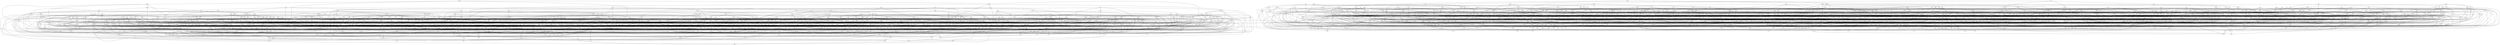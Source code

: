 graph "AoC 25" {
	klk
	cjh
	hqm
	mhr
	bzb
	llp
	qqg
	fsg
	czm
	xqb
	vdh
	ntc
	xzb
	lcf
	gkf
	tlr
	fsq
	bzt
	xfm
	jbf
	hnq
	bmc
	kkt
	cxs
	grn
	rqx
	ncn
	bcp
	zrg
	cqv
	vrv
	bbt
	xxb
	hgd
	rmc
	hxv
	psc
	krv
	kfr
	nnt
	sjx
	nkx
	nqb
	qtv
	hqc
	mpr
	stj
	tmr
	djx
	lnp
	vrt
	zph
	nhc
	ncc
	nfg
	gfz
	pqm
	nrf
	szq
	crq
	sff
	qnj
	qgz
	xhr
	rpp
	zzh
	gqs
	hff
	kcz
	mgs
	qdk
	vpk
	fmz
	tkn
	kmx
	srz
	mph
	kcx
	qmz
	srp
	dqk
	qsz
	clf
	cdc
	vlf
	fnh
	qdg
	zmt
	zlt
	dsn
	ktd
	htj
	nxh
	gbb
	ccq
	lcz
	xbf
	nmq
	ssc
	jtc
	rgg
	kdb
	qhl
	gcp
	jxt
	vct
	mnl
	kkb
	mcl
	nlp
	crf
	jjh
	nxv
	ncx
	ddx
	tmv
	nfx
	gnj
	chk
	gmv
	cjj
	tjr
	npb
	bhh
	dnx
	nxd
	clr
	fpt
	snl
	fsn
	gjb
	nxg
	dxh
	prg
	tnl
	nxz
	vjp
	fxf
	gms
	fts
	gqn
	hss
	qxh
	jzz
	xqn
	jrx
	pmv
	crk
	fcf
	gss
	djm
	vdr
	qmk
	jxn
	kbn
	cxd
	rjj
	jzx
	sjf
	bqt
	glz
	gfs
	xhl
	rhc
	kgm
	xmc
	brx
	xkb
	nqh
	mzj
	vgd
	mdq
	glg
	jgq
	flq
	lcj
	hmh
	pxb
	bmz
	hmp
	qgp
	tpj
	bfl
	lmq
	lcv
	rms
	vlh
	txn
	nnp
	cgx
	xpz
	vrl
	gbj
	dmm
	rhm
	gbv
	vbj
	dnc
	kzg
	vpf
	qqs
	nvd
	nrn
	lvd
	sbb
	cbr
	vgt
	cbv
	vjh
	nzb
	vbt
	cvp
	cqn
	fqh
	kmc
	zpg
	gff
	bnz
	pdx
	jrb
	xdl
	gvs
	vbk
	rxn
	jcs
	rxz
	xkz
	pbj
	khs
	tvq
	hpq
	zxq
	fgz
	hcj
	dzh
	mdz
	mtr
	zzx
	skv
	bps
	hvr
	nng
	jdr
	jmc
	ppz
	mgr
	dck
	klc
	kch
	tzq
	mgb
	xjb
	lxl
	gbf
	sml
	zzg
	xzv
	tjg
	zpv
	bpk
	kkj
	crb
	clj
	dzc
	lhc
	kqv
	lns
	pzf
	scc
	npn
	bxl
	kzr
	szt
	gxv
	lsp
	jck
	kfk
	xjv
	lrx
	fxm
	dxk
	gjv
	jtb
	tkh
	crr
	ctz
	lrs
	gzg
	njz
	rzc
	scv
	mmg
	chb
	mrq
	mfl
	gdq
	dmj
	mtl
	hjz
	vvq
	kvs
	jdz
	lmc
	stk
	gks
	mqp
	scp
	lrh
	shj
	bjq
	sjj
	fct
	jmj
	lhg
	bkx
	tzt
	vqj
	xgs
	slj
	spc
	dtf
	vth
	ldn
	dls
	vfs
	ltl
	plv
	bkc
	krb
	vqr
	kzx
	gdl
	xlz
	tzr
	dgr
	gvd
	qth
	tts
	nsr
	bsd
	nmr
	kdq
	hnk
	tzb
	zrk
	szp
	fcr
	lgp
	lnc
	jdl
	rpd
	shp
	sfd
	zlb
	gsg
	xmx
	rrt
	hjc
	sqb
	xsn
	jvj
	jvr
	lds
	tqf
	nnz
	gzr
	hkp
	zmh
	lcx
	bhx
	jlz
	cmr
	hdj
	vkn
	xjh
	zcn
	vsk
	dpd
	gtf
	ptm
	thg
	jmk
	qhb
	xxc
	vjm
	vcg
	qkg
	jrz
	hvh
	kzj
	tlk
	vgz
	hbp
	lpp
	qpz
	llq
	kkk
	mkq
	czs
	tlh
	bln
	jtk
	zbz
	qpk
	gfx
	xbt
	tvf
	knz
	rgf
	rjv
	kgt
	klt
	pxg
	hnt
	zdl
	bds
	gvt
	qbh
	cxk
	cpl
	tvk
	xrz
	sfz
	qfq
	pjs
	xph
	lgl
	zsf
	ddf
	ngx
	tdv
	rtg
	xfz
	xsp
	hlp
	dng
	tbr
	zhc
	hgk
	fbp
	hdz
	fbd
	lmj
	qsl
	pbg
	smz
	ksv
	qcf
	spm
	jkb
	szh
	qcm
	clt
	sfm
	thp
	xfv
	vfh
	bfm
	bpt
	nkk
	vgh
	lpg
	mjc
	qcx
	gxb
	ksx
	ckf
	zss
	grx
	qkz
	vxb
	pkd
	xtc
	rgz
	bqk
	lgv
	zmg
	brg
	mgx
	thc
	vcc
	mfh
	qnx
	rhj
	gdv
	rrl
	bxt
	bsj
	mft
	hxd
	pst
	nvv
	src
	sfq
	fbc
	jtn
	qgh
	hdp
	jsl
	smc
	gmq
	sjv
	rlc
	crs
	nzz
	zfn
	ljf
	ddp
	ndq
	vhd
	vfv
	qxz
	jzj
	rvj
	hdl
	xml
	tct
	xvj
	mxd
	hgf
	jhj
	trj
	xsf
	vfg
	fss
	btk
	jch
	zcx
	qhs
	zzr
	mbj
	fsm
	xgk
	tvr
	hsb
	hzn
	nfj
	tkr
	gts
	pfx
	qzr
	pvd
	sgn
	mbm
	ggd
	kqx
	vlq
	jpm
	fgj
	rpj
	jzn
	nbl
	kvf
	tls
	zsh
	flv
	lgq
	lcb
	rjf
	sbd
	gvz
	kfc
	qtk
	hbm
	scq
	cgn
	pdz
	vhr
	vjr
	tlv
	bmq
	brp
	ptl
	mqj
	fsr
	rrq
	dcf
	tgh
	szc
	bnv
	mgj
	fgd
	qqc
	jzh
	kqt
	lct
	mkk
	gkh
	dbt
	ggq
	ggs
	ftg
	fhj
	sfn
	xhb
	krg
	rnt
	pxq
	vhn
	mxn
	gmc
	cqf
	fnv
	ggr
	csj
	jxp
	mpf
	nfd
	xxd
	zds
	ngg
	ldq
	csx
	nnq
	srv
	tfg
	pqz
	xhk
	gbd
	blk
	ntp
	sxd
	tmp
	kfl
	pnh
	nfn
	rch
	pts
	qml
	zqn
	mhx
	rmx
	jkh
	fhr
	hkn
	txt
	zxc
	jxm
	ffl
	zjm
	gmt
	hsj
	pcz
	dxd
	xjq
	tmk
	ljs
	jqh
	pzm
	qcc
	ztj
	tpv
	zgs
	slx
	bbf
	phv
	lbk
	ftq
	flx
	htp
	dpt
	flr
	srx
	hcl
	xzg
	mnr
	qnd
	zdg
	pgz
	lpc
	ncg
	kjb
	mrh
	plr
	rcb
	nkr
	rhr
	tdk
	bbm
	qnq
	cmv
	fjh
	mtc
	njn
	bng
	tzl
	lxr
	dnf
	plb
	lbh
	pvz
	xfd
	vrs
	kzv
	zvs
	qvz
	cmn
	zvg
	vpq
	jcq
	hbk
	frx
	hpx
	lhd
	qsj
	qjn
	brm
	jqt
	vdl
	xhm
	bsl
	nhm
	ctx
	xjc
	rcn
	xfj
	ndz
	pkx
	djh
	ztp
	qvb
	xzr
	jqm
	pfb
	rjb
	zhs
	xnv
	pvl
	rft
	nbf
	hpm
	qnz
	tmf
	nls
	xxp
	mzg
	rtv
	mxb
	xrq
	lbb
	bqr
	jln
	qtg
	bdd
	jls
	zps
	ftr
	drv
	lhv
	pds
	cmg
	zrx
	cfx
	xjs
	drf
	css
	lrj
	sfr
	xtm
	gdm
	thh
	mtg
	tlq
	vdj
	pdg
	vtc
	rbs
	qqt
	mlr
	qqj
	ssz
	jpn
	tck
	pdt
	trf
	hzm
	cfl
	cln
	vbc
	qbs
	spt
	hmm
	nrb
	ssx
	ztk
	kcb
	plx
	rlm
	nfb
	lbf
	dpb
	ckb
	qvn
	rsk
	ldr
	cjv
	mtk
	kml
	xkl
	tkm
	kkz
	hzb
	bjt
	jnj
	bpj
	dfb
	gbn
	czp
	rnp
	dtx
	clc
	dtm
	zgq
	vxp
	gxm
	fmn
	vjf
	bjh
	ptt
	hbd
	zfz
	pnd
	thn
	dcq
	bzh
	sbh
	nqj
	bzl
	tqj
	fhd
	fnr
	znx
	mjh
	ttk
	tsf
	jcv
	csv
	grp
	kng
	chp
	ttj
	tnn
	dlv
	lzr
	lmk
	hmq
	ndp
	cfh
	qcs
	xgr
	xnz
	jfc
	qdc
	xvl
	dlz
	ktj
	hxc
	zcl
	mpx
	hks
	dml
	lsx
	ncz
	qds
	vjn
	mnz
	xbx
	lkz
	sxv
	bcb
	czl
	vfl
	rkh
	kst
	qpv
	dft
	kdk
	kzp
	bdk
	kss
	vmb
	ccs
	jqk
	xtg
	znk
	lqp
	kdf
	tvt
	mzs
	pnq
	jmz
	hsr
	snq
	jnx
	dmv
	bnd
	qrq
	npg
	lfq
	xxs
	dzr
	dht
	cml
	lmr
	cfq
	hjx
	mvd
	pgc
	qtm
	gfh
	mpn
	gnf
	lxq
	jhz
	bzc
	lxc
	mmm
	xvz
	qjk
	kjf
	rkd
	rtt
	zfg
	blp
	fgl
	nzv
	lmg
	mnd
	mxl
	zgj
	kfs
	vnq
	hnp
	gdb
	pdc
	kjm
	jbd
	ntv
	vfp
	lgr
	ndj
	mrl
	drb
	nkz
	bjk
	tnr
	rbv
	mlj
	hns
	vfz
	kbc
	xkp
	dtq
	gsj
	gtl
	tbl
	vfm
	thr
	kqs
	jsv
	xfk
	prn
	djz
	jvg
	rkr
	slq
	xql
	nxt
	vrx
	smf
	tcg
	hrx
	mlk
	cnd
	dds
	trc
	sqc
	cfn
	ghm
	bsr
	sln
	lcn
	qtc
	mlz
	bml
	ljp
	txs
	dgn
	ctp
	dkv
	gxc
	kxv
	zfp
	jxv
	ppv
	tzz
	jvz
	mbq
	llt
	zzz
	xzz
	qlp
	psv
	pfg
	srr
	jrf
	qkh
	txg
	hft
	lgd
	prf
	fqn
	djt
	vdc
	hgr
	chm
	hbl
	znm
	zmx
	jmd
	ncr
	chq
	mzv
	dpk
	xgj
	tqk
	dxv
	ldv
	jsg
	hfc
	bqc
	fvs
	bnh
	jnm
	dvr
	mvj
	pxc
	zff
	kgr
	jfm
	fng
	jtr
	sfb
	nxr
	svt
	jtq
	qkc
	ltb
	shz
	zgg
	ghv
	xpc
	qcr
	mbl
	gsh
	xrs
	nxf
	jgp
	szz
	lzg
	lmx
	tcb
	dpz
	zpf
	ckt
	rxq
	jqg
	pxn
	bzj
	lrr
	mcv
	gnz
	rdd
	tgt
	bvs
	fkb
	qjt
	tnz
	cvs
	zsz
	krp
	kth
	cxp
	vrj
	qfj
	gnm
	hnh
	hjl
	rkv
	vqp
	tbt
	zcs
	knx
	jrd
	hpz
	tpq
	prs
	bsn
	pkb
	nkg
	znt
	msf
	qpj
	fhs
	zhf
	jrt
	fhv
	tch
	hpt
	cdl
	dbk
	gnl
	lkr
	mdx
	hnz
	lfv
	gfk
	ktz
	ztf
	smn
	kmq
	mrj
	gzv
	qzn
	gfd
	vvc
	jph
	dpg
	bjb
	xtn
	bnt
	tfs
	sst
	fxt
	gjz
	kcd
	szv
	fkv
	bhn
	nms
	qlc
	zcp
	smd
	lph
	htz
	tjz
	ztx
	plf
	hqk
	dvq
	brd
	mtf
	pqr
	ggg
	sbg
	svz
	bqv
	rkf
	zml
	qcq
	vkf
	bcr
	xpk
	jmm
	ckm
	ttq
	gxj
	nvk
	ftl
	kmh
	gtp
	vdm
	dtv
	krz
	jzk
	jkl
	jms
	ddg
	cjd
	xrm
	skn
	tvz
	cdm
	shc
	vjt
	qtz
	htx
	mrp
	jbh
	dns
	czk
	tdh
	mvx
	zqd
	nhs
	qxp
	vqc
	dpc
	pdq
	nxs
	tpk
	czb
	lhx
	bkt
	qzf
	zrh
	tng
	dlc
	vxl
	cgl
	hgq
	knd
	zcb
	rdj
	gpl
	lsf
	jrg
	zth
	nth
	hvj
	rqn
	jgd
	bgr
	cbb
	sqt
	kxg
	mvs
	ftp
	gpd
	qbn
	pzz
	sjn
	rvb
	dvz
	dvv
	zlx
	dsz
	gjq
	xsj
	jvh
	fpm
	zlv
	qkn
	xnx
	rgx
	kxb
	ftf
	nrk
	pxd
	xvp
	pdv
	kzt
	kjl
	lfb
	stt
	hsf
	mxt
	nhh
	ksg
	trk
	snr
	gcz
	mvt
	dvx
	svd
	mrb
	lfg
	zkn
	rmv
	hcc
	jsc
	xdb
	vjs
	rtp
	zvj
	vht
	vkg
	pjq
	kpn
	scr
	gtt
	nhg
	lzp
	pzn
	rvg
	qfb
	zln
	kgn
	pgb
	hts
	lgt
	rlp
	mln
	prm
	dhx
	mfs
	kbs
	xrc
	cqh
	mth
	ssb
	xvr
	jdp
	vtf
	nqv
	jnq
	vns
	pvp
	tvd
	rld
	ggv
	flz
	xjj
	hzl
	fhm
	qxf
	mfg
	gxf
	dmh
	glq
	pzg
	fql
	vgf
	drz
	bdh
	kmg
	ltf
	ttl
	lhq
	zxs
	grc
	xxz
	gct
	kfd
	shf
	pnj
	jgr
	kfg
	mvf
	mlf
	hvd
	ktl
	psk
	kvv
	khc
	nlc
	vkk
	qsx
	fqk
	cmb
	vbg
	fkr
	gbl
	bkb
	ltk
	fbf
	gkz
	jmr
	vnh
	spn
	shv
	xgm
	bgf
	plj
	vfr
	ktb
	vxx
	njc
	lfj
	bch
	lzm
	dsm
	mmh
	txl
	bxf
	ssm
	srn
	dgk
	drd
	zhj
	ltr
	rkk
	phm
	hzd
	xxf
	qhx
	ntl
	bff
	mnt
	ppd
	pbr
	dgf
	psr
	hhd
	zpj
	kht
	nlq
	mrx
	fmd
	rbp
	sct
	pxl
	glh
	jlf
	zsg
	vzf
	rng
	vpv
	bfk
	ghg
	sll
	lqz
	dbl
	zpl
	rgl
	zgv
	rsp
	dbf
	zns
	rmh
	thj
	phl
	kcc
	tjp
	qgk
	gmb
	smv
	rqh
	lnr
	pcp
	vvp
	fgk
	tjx
	csk
	vtj
	ftj
	ddk
	tgz
	tjk
	rts
	dcc
	sgp
	cph
	bll
	nqk
	dzg
	psh
	qcj
	xcx
	xck
	lts
	csf
	hqt
	gph
	mzz
	vcb
	xjm
	mrm
	ptf
	vxr
	zrq
	jdl -- rsp
	cbb -- rpj
	tdv -- tkh
	nxh -- txg
	css -- kht
	crf -- stk
	drf -- mvj
	plr -- szt
	ghv -- gzv
	gkz -- nfx
	bcp -- fsm
	qvz -- xtg
	ggv -- ltk
	vkg -- vnq
	lcn -- lxc
	rng -- tvt
	smz -- txs
	hnt -- jls
	hgd -- kkz
	lsx -- vfl
	jgp -- xzg
	css -- ctp
	brg -- pjq
	mfl -- zrq
	ppd -- qpv
	ksv -- lgr
	mtr -- rnp
	gzv -- hvh
	cqf -- ssz
	hbp -- hrx
	lcb -- vdh
	jrx -- pxc
	fnv -- kkz
	sjv -- tjz
	dpt -- jvj
	drd -- thn
	bhn -- smc
	qpz -- zgq
	dxd -- kfd
	gdv -- sfz
	pmv -- qxp
	brd -- zgg
	cjd -- fqh
	gmb -- xgr
	hns -- tfg
	nhh -- qkz
	jgd -- qml
	bzt -- ldv
	hqm -- jxp
	gvd -- rsk
	ddx -- gdq
	hdl -- vfm
	gms -- nxd
	clt -- nnp
	gcz -- mpr
	ncx -- rqn
	kss -- kzt
	mgj -- qvz
	gxv -- tvf
	nbf -- zcs
	clc -- jsg
	bmc -- hmp
	mbj -- tvf
	qqj -- vrx
	hsb -- lts
	vxx -- ztj
	bgr -- ftp
	fql -- pqz
	jjh -- xjv
	bxt -- fsq
	djt -- krv
	nzv -- xgm
	fmd -- vlh
	lmg -- ltk
	nxv -- zqn
	bln -- kdk
	hjz -- nmq
	mkq -- qbs
	hrx -- snr
	jxv -- qfb
	czb -- vjs
	qgz -- xhk
	gnj -- pdz
	ntl -- sbg
	drz -- nxt
	jbh -- ncc
	lmc -- qpv
	jrz -- qkh
	drd -- rgf
	jqg -- ttk
	gjq -- jrb
	kzr -- xkl
	hvd -- qgp
	jlf -- tjg
	crr -- vxx
	fgk -- vpf
	flx -- hxd
	bkt -- ptl
	klt -- xzr
	sqc -- vdm
	hnz -- mlk
	rqn -- vxl
	kjm -- vcb
	bbf -- vsk
	mfg -- szv
	lbf -- vfm
	ntv -- qkh
	mzz -- pxb
	gks -- tnl
	jdr -- vbc
	gsj -- hnp
	gff -- zsz
	cjd -- vrt
	jcq -- jpn
	dvz -- jrg
	smn -- tpv
	lzm -- sgp
	plx -- rjj
	pfb -- zln
	rkd -- srx
	rbv -- rkv
	bsn -- zgv
	snl -- xfm
	ndp -- xrs
	gts -- jzz
	dvq -- jph
	snr -- tng
	flz -- lmc
	jcs -- tjp
	vqj -- xfj
	pkb -- rmc
	nxf -- prm
	bfl -- npg
	dpb -- flq
	djz -- ntc
	fpt -- gsj
	hff -- pzn
	pbr -- qgp
	hgq -- ppv
	gms -- trf
	kth -- tqf
	fjh -- tvd
	djm -- trj
	jqm -- nfn
	slj -- trf
	qth -- tnl
	dcq -- gvz
	dgn -- zhf
	qcr -- src
	kbs -- tdh
	lkz -- lnr
	hvj -- zcx
	gss -- rlm
	hmq -- vjt
	qxz -- spt
	lnc -- xrq
	gtf -- mhx
	jtr -- tvk
	dtv -- pdz
	tkr -- zcb
	clt -- kkk
	nhg -- tcb
	ntv -- phm
	ggq -- klk
	dns -- srv
	sfm -- zcx
	kcc -- rkf
	bsd -- tdk
	hnk -- rxq
	jxp -- rkh
	nmr -- nrf
	nxg -- tkh
	jgd -- kvv
	hxv -- rqh
	ftj -- zjm
	kxg -- qpk
	rtg -- sfz
	tgt -- vhd
	sll -- tlk
	fbd -- qvn
	lrs -- smv
	ftl -- pjq
	lfg -- tpj
	qml -- vhn
	bnd -- mfl
	dng -- nhc
	chp -- fnh
	hhd -- ztp
	dmh -- nrk
	bxt -- xxs
	bvs -- sxd
	csj -- sgn
	bng -- lxl
	srx -- xmc
	nnz -- vsk
	cgl -- tzr
	kzg -- lxl
	hxc -- vzf
	jtr -- qhx
	nxt -- tmr
	jqh -- qnx
	jxn -- xhl
	jnq -- zzx
	rld -- zrh
	bch -- vqc
	dht -- tdv
	jln -- klc
	qvn -- skv
	gsg -- vsk
	brx -- mpx
	nnp -- rdj
	chq -- lmc
	dzr -- nsr
	bzh -- ttj
	ckb -- fmz
	dgr -- qcf
	qcc -- tzl
	gdm -- vlf
	ghg -- zps
	xpc -- zxs
	drd -- fhj
	hzl -- ltf
	fhd -- vjm
	lmc -- zjm
	psc -- rrq
	shc -- xqb
	mxd -- vjh
	nkx -- qsl
	xhm -- xrs
	gkh -- tfs
	gsg -- srr
	ddp -- tdk
	bnv -- lzr
	lfv -- vxx
	nqb -- xkz
	nxg -- tjx
	kgn -- thg
	czm -- mzz
	hmp -- mzv
	bzc -- jrz
	hft -- rnp
	smf -- vxx
	gmb -- vfm
	hvd -- kqx
	bpj -- cvp
	sml -- vvc
	dds -- pdx
	pbj -- qbn
	bxl -- gxb
	drd -- rkr
	nfb -- vlf
	dzc -- fgl
	jxm -- mmg
	ccs -- hzm
	fbp -- gxv
	gmv -- qml
	bgf -- qnq
	gnm -- zsf
	jkl -- znk
	ddf -- fsq
	gts -- jqt
	kgr -- rrl
	bqk -- vjs
	fsm -- zxc
	chb -- zvj
	gbl -- nlp
	jbd -- jzh
	lhg -- pvd
	dzc -- tch
	kzv -- mrl
	xjj -- xqn
	vjr -- znk
	lkr -- sln
	cfx -- trc
	gnm -- jbh
	gjb -- zgq
	cbb -- qnj
	vns -- zrk
	szv -- vpk
	mdx -- nxh
	dng -- zfn
	jrx -- jzk
	ggs -- rlc
	qlp -- vfp
	dxh -- lcn
	dbt -- nfx
	qqc -- zrh
	lzm -- scr
	kkz -- llp
	scp -- tvr
	gjz -- nkg
	hbp -- pcp
	dpd -- gjv
	fhv -- xsf
	kch -- vrx
	rcb -- szv
	mlj -- rhm
	fmz -- mxn
	szq -- xgs
	clf -- gmq
	fxm -- qlp
	zcx -- ztj
	gpd -- nnq
	qpk -- rbs
	lgv -- rlc
	smc -- tvk
	bpj -- jtq
	kqs -- nxf
	kth -- rgz
	dbk -- lcf
	khc -- rbv
	gjq -- plb
	jvj -- vdl
	rtg -- xpk
	dlz -- rmx
	gtt -- rmx
	brg -- jrg
	fbc -- gmq
	djz -- jln
	qtz -- vdr
	gjb -- rkr
	kjf -- sfq
	bkx -- ppv
	brm -- ncr
	grx -- spt
	bbt -- hpq
	trj -- vjs
	dbl -- zxq
	czp -- svd
	hgr -- rjj
	kmg -- stk
	kzx -- ssx
	jzz -- krp
	ggg -- kqt
	mnt -- thn
	qzf -- tkn
	sml -- zrk
	hbk -- tkm
	bkb -- lgv
	scc -- tzt
	ddx -- hzl
	pfb -- xjs
	fjh -- hsf
	jvz -- phv
	xdb -- zrx
	csj -- hcj
	dnx -- ltl
	dxv -- knd
	hcl -- jvz
	fkb -- xxp
	qcj -- txn
	gbd -- gtp
	jrd -- tbr
	jqm -- qqc
	gbj -- zqn
	smn -- xjq
	jtk -- kcc
	hft -- htz
	hhd -- jrz
	gxj -- txl
	nkk -- tdv
	rlm -- txt
	mft -- qcj
	ntl -- vjn
	rqh -- trf
	bfk -- vjf
	cjj -- vbt
	mzg -- rhr
	cgl -- zfp
	vtj -- xfj
	lnp -- spm
	dvq -- sjf
	fgk -- slj
	bzb -- xxs
	bgr -- spn
	jbd -- krz
	ddg -- lmg
	blk -- gmt
	fgk -- nxd
	psc -- qnq
	drf -- zcl
	cfh -- jsg
	tqj -- vfr
	pzn -- qvb
	gbn -- qqg
	dgf -- rvj
	jln -- qgh
	lrx -- qcc
	czl -- prs
	ghg -- lrh
	qjn -- vfs
	hzm -- tls
	qkh -- ztk
	hts -- mvt
	bpk -- vht
	bzh -- lgl
	gdl -- rbs
	jrb -- txg
	bmq -- kdb
	jmc -- tcg
	gnz -- vrv
	bzt -- dvv
	qtg -- ssx
	hhd -- zln
	ccq -- vqp
	bds -- dlc
	svz -- ttq
	jxp -- xvr
	ptt -- qmk
	njz -- xzv
	chp -- hcc
	lrh -- qlc
	djx -- lcv
	frx -- qdk
	cph -- zvs
	htp -- tjg
	fbp -- slx
	hjz -- sff
	tck -- xpc
	fsm -- krb
	rkh -- tnn
	bfm -- qkg
	bsn -- lsf
	jqh -- ztk
	lhd -- pts
	jbf -- ktz
	nhh -- vfr
	cmv -- hsf
	pkd -- tmk
	pzf -- zcn
	vfp -- zzr
	ddg -- nhs
	rjf -- xvj
	gbn -- mlk
	tdh -- vtf
	rsp -- xql
	hnz -- zcp
	bff -- scp
	cjh -- zzh
	gfx -- hqk
	qjk -- vgd
	kqv -- sfz
	flz -- jnx
	ncz -- nvv
	hbp -- qtm
	ftr -- zzr
	cmn -- mxb
	fts -- gct
	kkt -- sbb
	srn -- tlh
	grn -- lhc
	dnc -- fqn
	pxq -- rmx
	gxb -- pvp
	csj -- sfd
	nqb -- qdk
	rqh -- zzr
	gtt -- nvv
	jsv -- mrh
	gnl -- lcj
	fbf -- xnz
	mlf -- zpj
	jph -- ncx
	bpk -- kht
	nms -- sxd
	rxz -- tmk
	kdf -- vqr
	vlh -- zds
	hlp -- nrn
	dsz -- prg
	ldr -- mzg
	hpt -- vtf
	dbk -- jcv
	cbb -- gfs
	dvz -- scc
	lkz -- vkk
	cbv -- thr
	htz -- qnz
	ndq -- vct
	knd -- lxr
	jch -- lcb
	pst -- xgr
	kxg -- stj
	gfd -- tsf
	qsx -- smv
	lrr -- qkn
	gfz -- zgs
	mhr -- mrl
	jnm -- vhn
	jrf -- rjv
	phv -- rqn
	sln -- xmx
	kmg -- thj
	crr -- rft
	djx -- htp
	bdh -- jpm
	gqn -- lgr
	bsr -- rbp
	mpf -- ztx
	lmr -- vrl
	ggs -- rzc
	qcc -- xpk
	cpl -- jxt
	bch -- xtc
	lbh -- prf
	kdq -- ljf
	xpz -- zcp
	fmz -- klk
	cxs -- gsh
	mbj -- mqj
	tmr -- vrl
	rhm -- xck
	bnt -- mvj
	lqz -- qth
	kjl -- pxl
	bzh -- qcq
	bkc -- dzr
	cgn -- kkt
	jkh -- prg
	ncn -- npn
	jnj -- prg
	bps -- jnx
	lfj -- tcg
	ccs -- jkh
	fcf -- jmc
	lbb -- zpf
	nmq -- qzn
	bmz -- cqh
	rbp -- vjh
	bbt -- gbl
	fcr -- mpx
	glz -- lnp
	kzg -- rmv
	gdq -- prg
	gfx -- gnl
	glq -- zcn
	gbd -- psc
	pfb -- vfg
	dtq -- tjg
	clf -- pkx
	smz -- spn
	kbc -- qvb
	vmb -- vqc
	jqk -- zbz
	bdk -- rng
	jtr -- ltr
	hzl -- ldq
	trk -- tvk
	xgr -- zhf
	mfh -- vtf
	bds -- jhz
	ldn -- xxd
	bkx -- ndj
	gxv -- lfj
	jms -- mph
	mlr -- mvt
	flq -- rgz
	ctz -- rsk
	gqs -- rrq
	ckm -- lcf
	kng -- svt
	ndz -- nlc
	mrq -- xpc
	dtq -- fbd
	fvs -- vdm
	qlc -- sjv
	bvs -- fhr
	fnh -- nzb
	lkr -- nnp
	bcp -- flx
	ktl -- qcj
	lpg -- mrp
	cph -- glz
	bdh -- rch
	rpd -- vfm
	kvs -- tjk
	bll -- rnt
	nmr -- ttl
	bml -- xvl
	djx -- xjc
	ktb -- mvf
	kzr -- npn
	hnt -- jzn
	gff -- xkb
	bxl -- zns
	mvd -- ztj
	bjt -- sbh
	hff -- sbh
	npg -- zml
	tmk -- zzg
	bdk -- mmg
	chk -- jmd
	kjf -- tlr
	hjz -- ljp
	hlp -- mcl
	khs -- qbh
	dml -- kjm
	fhs -- fpm
	lmj -- rtp
	hns -- mzz
	mhr -- ztj
	ftj -- xrc
	gfd -- mlj
	fqn -- lct
	cfx -- dxk
	ccs -- scq
	csv -- nxd
	pts -- tdk
	hpm -- skn
	nhm -- tjr
	nfj -- qdk
	gms -- rqx
	dzc -- rlc
	jbf -- jhj
	jpm -- nxr
	bkt -- fcf
	ndj -- xjm
	hsf -- jnq
	dzg -- vfh
	jvz -- zrq
	dxv -- ggr
	jnm -- nnz
	mcl -- mvx
	bzb -- rrt
	rtt -- rxn
	ftq -- lsp
	hdj -- lgq
	dds -- pnh
	dmh -- glh
	chq -- mlk
	gfz -- scv
	gbf -- ncn
	brd -- zmg
	cjd -- glg
	ncx -- pdc
	flv -- qhx
	phv -- pzg
	gbb -- hjl
	ftl -- vdm
	pcz -- xgm
	qgk -- tlh
	ngg -- qdg
	tjx -- tzr
	qqt -- scc
	rxz -- xph
	qxp -- xcx
	hdz -- xxc
	ftr -- vvq
	qhl -- vvc
	nhm -- qdc
	jgr -- ltb
	gsg -- vfr
	nfd -- xpz
	dpc -- zcb
	nnz -- zzx
	jlf -- zgs
	hgf -- nnp
	kcc -- zgg
	smd -- xvr
	srx -- sxv
	gsh -- nfj
	nxr -- xgr
	jtq -- xzv
	fgd -- hdl
	mrh -- tnn
	gzr -- qnz
	csx -- snl
	jnm -- mrq
	drv -- mpn
	ckb -- hmh
	gkz -- lxc
	knd -- lfq
	gbf -- sjv
	cbr -- mzj
	mnd -- sfz
	cjj -- khs
	rvg -- tkn
	bjh -- tmp
	ctx -- fgk
	dqk -- dsn
	qdg -- vjf
	kmq -- vvp
	dtx -- gxf
	qbn -- xbf
	hjx -- kkk
	ssm -- tkm
	nfd -- plv
	rch -- tmk
	ddx -- pxd
	kzj -- qqs
	dzr -- hxv
	cdm -- lpp
	mxn -- nng
	jch -- kgn
	bff -- gss
	mrh -- tfs
	bds -- dvx
	clj -- mdq
	ftl -- tpj
	lmq -- lpg
	cvp -- dcc
	cfx -- jxp
	mpr -- xtn
	gnz -- qbn
	psr -- tvr
	lbf -- lnp
	dnx -- gdb
	ktl -- mnz
	lcx -- mvs
	hrx -- sst
	fjh -- lcv
	hbl -- sct
	ksg -- tvr
	pqm -- pzz
	psk -- pts
	lmr -- stj
	pqr -- vgd
	dft -- fhd
	qhb -- scv
	bqk -- mrx
	klc -- ncz
	jls -- mvj
	gxb -- rcb
	kvf -- xxc
	rkh -- vbg
	tzq -- xhr
	grp -- xxz
	dbk -- qtv
	dnf -- fnh
	fsr -- mrl
	pfx -- zpf
	pdx -- vjr
	tct -- tgz
	hcl -- thj
	jtc -- mjc
	hxc -- mfg
	cxp -- sct
	kgr -- rsp
	jmm -- szp
	gmv -- mrq
	hmm -- ncc
	gjb -- kml
	mbq -- zff
	gdm -- gfk
	vrx -- zsg
	rhm -- sqc
	brm -- dsz
	ddx -- ghg
	pcz -- pzz
	rkr -- vgd
	nxs -- qpv
	jzh -- kzj
	kmg -- zrq
	nxd -- rgz
	cmb -- pvz
	lqz -- qpz
	ckb -- fnv
	mvd -- tkr
	ddk -- htj
	fql -- kst
	mgs -- mpf
	ddp -- shc
	gjq -- pdz
	dtv -- mlz
	crs -- rsp
	bml -- crk
	kfk -- rft
	gfk -- xxf
	lfj -- thj
	phm -- xkp
	crs -- lph
	pnq -- tqf
	fmn -- lfq
	cbv -- ffl
	gks -- pkb
	jpm -- tzr
	kcc -- smd
	hqc -- jzj
	lrx -- mrb
	mbj -- vbj
	qcx -- qgp
	ldn -- tpq
	clr -- crq
	hpt -- kst
	vjn -- xsp
	gbb -- xxf
	vtf -- zhf
	plj -- xml
	kcx -- zpf
	svz -- zcb
	jlf -- kzp
	kmh -- tqj
	fsq -- lgq
	lxl -- zzz
	qdg -- szh
	nfg -- ptf
	cdl -- mpn
	bbt -- dhx
	qkn -- rgg
	tck -- thn
	jrz -- ktj
	tvd -- vfl
	gzr -- ssb
	cfx -- szc
	vvc -- xvz
	cqf -- rms
	pvp -- qxp
	qcq -- zlb
	rvb -- xsn
	qnd -- xlz
	msf -- rdj
	cfh -- nrb
	bsl -- lhv
	jrd -- rmv
	gxv -- qzr
	hrx -- pxb
	dmv -- qgz
	nth -- txn
	chq -- kmq
	hss -- hxd
	jch -- xlz
	vfl -- zmx
	phv -- vth
	dsn -- ppd
	hsj -- lfv
	ctz -- nhc
	gnj -- tmv
	sfz -- xxc
	tdk -- xvp
	drb -- vns
	fpm -- glg
	fqk -- sgp
	hks -- hxv
	hcc -- srv
	pvz -- pxq
	csv -- zff
	gbv -- nbf
	kvv -- skv
	mrj -- npb
	njc -- xfv
	djm -- ndp
	ncg -- vmb
	dxh -- gpl
	nth -- rhc
	vht -- xfv
	gkz -- prf
	dpt -- vrs
	fss -- xxz
	jsl -- xrm
	dsn -- tch
	zhj -- znm
	jsg -- ldq
	sbh -- ttk
	skv -- vgf
	hss -- lzg
	cfl -- kfc
	mlj -- xfv
	bpj -- sfq
	bml -- lfg
	hsj -- thj
	bln -- hgr
	gdq -- xsp
	gvs -- mnt
	fgd -- tzr
	hlp -- mzz
	kcb -- tmv
	bhn -- pds
	flv -- fxt
	fkv -- klc
	cdm -- tmp
	jlz -- svd
	brm -- gfd
	dlc -- lcz
	qkz -- ssm
	gvd -- xfz
	brp -- xbt
	cdm -- tvt
	gbn -- ndq
	gph -- mth
	gbj -- qtg
	pxc -- znt
	rlp -- xgs
	dgk -- vvq
	dmm -- vth
	glg -- rvj
	bsr -- qth
	cgn -- sst
	jms -- pxl
	hns -- xsj
	slj -- vht
	jxm -- lxq
	dft -- ksg
	bqv -- rvb
	ckm -- kgt
	fng -- lns
	hfc -- qdc
	hjx -- trk
	gmq -- pts
	fsn -- mzj
	hkp -- jrb
	fqh -- mlr
	jbd -- mlf
	mqp -- rcn
	kzr -- qcf
	mkq -- txn
	jgq -- sbh
	bds -- lpc
	gdv -- hsr
	jrf -- mvx
	ggq -- kgm
	bjb -- hjx
	jcv -- sjj
	jmz -- xqn
	hhd -- vjr
	jbh -- kfd
	qgh -- rjj
	hjz -- kzg
	jzk -- zmt
	xvr -- xxs
	krv -- lzp
	gtt -- ngg
	lmx -- vjt
	lzp -- qnd
	gkz -- nhh
	bzj -- zdl
	qbh -- zxq
	hqc -- jnm
	fjh -- qjt
	vjn -- vvq
	dkv -- vxl
	csf -- mqp
	ddk -- kgt
	jfm -- jxv
	bqc -- jzj
	czp -- lzm
	scr -- xph
	ctx -- mcv
	bpt -- rmv
	hkn -- qcj
	jfm -- nfd
	bqv -- jpn
	sqt -- vhr
	lfb -- vgh
	gmc -- nnt
	knz -- vht
	sfb -- vpk
	mhr -- spc
	gfh -- njc
	gdv -- sgp
	gdb -- shv
	bmz -- cfn
	ksg -- zhc
	ktb -- rjv
	jtr -- zss
	qbs -- ztp
	kcx -- kdb
	krp -- lsp
	dtf -- vbg
	cxs -- mjh
	jmm -- xck
	frx -- xck
	bjh -- gxm
	lsp -- mkk
	mph -- qjt
	flx -- mfh
	gtp -- qcs
	bch -- tjk
	kfl -- scp
	brx -- tmf
	cln -- pxn
	bcp -- cln
	dng -- snq
	bkc -- gxf
	xzr -- zsh
	kzg -- kzx
	nls -- qcx
	hrx -- hvr
	lrr -- qsl
	bnh -- cmn
	dvv -- spt
	mdx -- tfg
	mtl -- vcb
	rpp -- txn
	dkv -- pdv
	pdz -- xbt
	lrx -- sbg
	gpd -- hzb
	sjx -- vbk
	cvp -- lds
	mvt -- zrg
	bbm -- fbc
	nnz -- ppz
	ckm -- kpn
	nlp -- ssb
	mfg -- szp
	kkj -- xbf
	jzk -- nlp
	bhx -- hbp
	qlp -- tkh
	bzj -- fbf
	hbp -- zhf
	fmz -- jnq
	ctx -- nls
	dbl -- vbj
	lgl -- xrz
	cmg -- sqb
	rdj -- sfb
	jdl -- lgt
	gcz -- rcn
	kgn -- qlc
	czs -- grp
	qcs -- szh
	ptt -- xsj
	fqh -- hqt
	bfl -- qvn
	kbs -- rcn
	bhh -- kcb
	pxg -- xxd
	gxf -- pgc
	khc -- pxq
	qpj -- sfr
	nqb -- vrj
	fsr -- mfl
	xgj -- xrq
	plf -- rbv
	gjv -- gxc
	kdb -- vlf
	hbl -- rms
	cmg -- xkb
	kcz -- vqc
	gct -- vdr
	vqr -- vvq
	mdz -- snl
	bcb -- bhn
	flv -- kpn
	lmk -- xxd
	bjh -- hhd
	clf -- gfk
	qjk -- tvq
	bhn -- snr
	ptm -- tvk
	gvt -- qtc
	btk -- mgr
	lct -- pxd
	grn -- trf
	cdl -- sjn
	mfh -- zgj
	bpk -- jdr
	crr -- vsk
	gdv -- xnz
	cxs -- xmx
	xsj -- xvp
	kdk -- zvg
	brx -- rnt
	lbk -- xbx
	crs -- dsm
	psr -- tbr
	gqn -- vkk
	jrx -- tpv
	cdm -- hgd
	hgq -- vzf
	bjb -- vzf
	lhx -- pgb
	jzn -- rgl
	jkl -- vpv
	nhc -- vvq
	css -- fbf
	ndz -- zff
	kjb -- vqr
	gvt -- jtc
	clr -- qnj
	dml -- xpz
	sjj -- tlk
	fnr -- pnj
	qbh -- tvd
	jfm -- vgt
	bch -- pds
	cqh -- scp
	jmm -- tvz
	dpz -- qsj
	bfm -- pcp
	rjb -- xdl
	cxp -- dlc
	dxh -- rmv
	gzv -- jrt
	vbt -- zcx
	lrj -- zlx
	zkn -- zsz
	hns -- zrh
	gct -- tsf
	cmr -- kst
	mfg -- srp
	bxf -- ntc
	ftg -- rqx
	nrf -- qth
	jmj -- svd
	dvx -- ztk
	fnv -- rkk
	bqr -- mtf
	bkc -- mzv
	krb -- ktd
	pxg -- qhl
	lmj -- xgs
	hbd -- vfh
	nkz -- thp
	mhx -- tjz
	hbm -- rgg
	hbk -- qfb
	cgx -- drv
	dlv -- kbn
	cbb -- vjm
	nqh -- rlm
	bpt -- dmh
	fgl -- pgb
	ddk -- dgr
	jmz -- qxz
	lhv -- vdj
	cmv -- nlq
	qvb -- trc
	ggq -- vrs
	ctp -- dtf
	dck -- qfq
	dtm -- pxc
	hnq -- qxh
	rkk -- tts
	dsz -- rrl
	vrt -- ztx
	ktj -- nhs
	bvs -- vbt
	cmr -- hnk
	hmm -- vbc
	hsb -- xhm
	lrs -- msf
	dzr -- rts
	lgv -- nkr
	cvs -- sln
	cjj -- zhj
	dvz -- txl
	ncg -- nsr
	jsv -- lzp
	fqk -- shp
	gpl -- lsf
	hvj -- ssx
	tlk -- xnz
	mpn -- mtg
	tvk -- xjm
	lpg -- vhd
	nkx -- vcg
	mnt -- pvd
	tmr -- ztf
	mpr -- vbg
	gxb -- mgs
	nrb -- snq
	dzg -- fgz
	bbf -- lfq
	mbm -- nxg
	pzn -- szt
	cfq -- tjr
	fnr -- hzm
	jzj -- lmr
	kdq -- src
	cfn -- dvx
	bll -- nfd
	tkr -- txt
	jtr -- tfg
	pjq -- xhl
	dtq -- zqd
	ddg -- srz
	dpb -- xjj
	plf -- tvq
	fgj -- qjk
	jpm -- xzb
	jtb -- tjk
	rsk -- zgg
	fkr -- zgj
	ptm -- pzn
	qjt -- zpv
	dmm -- dpd
	bzh -- dds
	hxv -- rgx
	qpj -- xjs
	ktz -- qfj
	jfc -- lcz
	chp -- jkb
	dlz -- vcc
	dbk -- lnc
	jmr -- nxv
	lbf -- pqm
	blk -- qpv
	crb -- dnc
	jqk -- qcc
	qxp -- vdh
	bdd -- xjv
	cqn -- jxm
	cbb -- szz
	dgf -- pbj
	dtf -- knz
	gbl -- vdl
	pbg -- vkf
	jvh -- lmk
	gpd -- tvt
	czs -- fvs
	vpf -- vrj
	mln -- mvd
	lmk -- nbl
	dbk -- zlv
	ntp -- xmc
	xpk -- xzr
	kvs -- lds
	dvq -- qhb
	pbr -- zsh
	lzp -- mzv
	nxz -- sml
	sfd -- tkm
	ndp -- txt
	kqv -- tct
	gtl -- kth
	dnx -- zmt
	qxz -- zxc
	nfg -- ppz
	bxf -- tvr
	dxk -- pcz
	lpp -- qkh
	mnl -- tjg
	cjj -- htx
	kfg -- rjv
	cln -- mrb
	htz -- zbz
	mfl -- txt
	hzn -- tng
	klt -- tzt
	crf -- dml
	cqv -- mdq
	chm -- lpp
	ljf -- xvj
	nhs -- pdq
	ggv -- nnq
	vqj -- vvp
	mxl -- rvj
	cxk -- mmh
	csk -- mnr
	kjb -- xml
	kvs -- xzv
	bnv -- dzh
	gzg -- vlq
	bcr -- zlx
	nms -- zpg
	hns -- nkg
	bps -- dlv
	csk -- nfx
	jnj -- qxz
	qdc -- zds
	dxd -- mjh
	gxf -- jdz
	gmb -- kbc
	gvd -- pgc
	tlv -- xjq
	czk -- ztx
	csx -- lgp
	brp -- tpk
	pvz -- vjr
	gzv -- lpc
	hqt -- tsf
	ldv -- mlf
	bxf -- txs
	ngg -- prs
	sfr -- thc
	gks -- qcm
	qmk -- vqc
	bnv -- phv
	tgh -- vdj
	nvd -- shf
	ngx -- tcg
	ftr -- xhk
	cpl -- ncg
	plr -- xfv
	djh -- tjp
	kxv -- nqk
	jfc -- lmj
	bdk -- nfg
	snl -- szp
	qtz -- xtm
	bfl -- hcc
	ftf -- zth
	hpq -- vdl
	bnv -- mvs
	jlz -- jmj
	vhn -- xkp
	rlc -- zhs
	kbn -- prn
	fmz -- mvs
	dkv -- nhs
	ckt -- ftq
	hgk -- mdq
	dpd -- npb
	hnh -- jsg
	fbp -- nvk
	ljf -- xgk
	jqh -- qsl
	flr -- smv
	bpk -- chb
	szh -- vpq
	dpt -- xrc
	vxb -- xrz
	jrb -- mrh
	cqh -- gmv
	jgd -- zxs
	tmf -- vtj
	lgp -- tlk
	gnz -- pbj
	crq -- mnl
	krg -- vdj
	bll -- glh
	rxq -- xhr
	mqj -- nvd
	mth -- tpq
	bnt -- qxz
	czk -- zrh
	nfj -- zpj
	kbc -- qjn
	bbt -- vnh
	lmq -- mvx
	mzv -- pkd
	jrg -- mhx
	kgn -- qmk
	hmh -- qfq
	bxt -- thg
	qjk -- thr
	kmx -- ncz
	dbf -- ncx
	tpv -- zcp
	lhx -- nfg
	fxt -- mtr
	fkb -- jbh
	hnq -- lgr
	bsl -- lzr
	bmz -- klk
	jck -- ljp
	rjf -- rtt
	jrb -- ksx
	mdz -- zss
	mrm -- tgz
	fsq -- zpl
	qsj -- scq
	hgf -- mlf
	fmd -- ptl
	cvs -- xgm
	mxb -- nrn
	llp -- mnz
	mpx -- xpc
	dfb -- vbc
	dpz -- tlh
	dht -- kfg
	drz -- zcb
	psk -- shp
	qvb -- tqk
	brp -- fss
	fhm -- fnh
	fsq -- xnv
	jmk -- xql
	lxr -- txn
	ppv -- xfm
	ddg -- kmx
	hpx -- smf
	hvd -- rjf
	pkb -- qtc
	npg -- qsz
	tsf -- tzb
	jxn -- mgs
	fbc -- pvp
	jtn -- vpf
	gxb -- tng
	rgl -- slj
	llt -- nfx
	bdh -- zdg
	kvv -- vcg
	dpt -- mnr
	jqg -- xjh
	mgs -- nxh
	kcz -- mmm
	nlq -- ptf
	bsr -- shv
	tmp -- vkf
	hpq -- xjb
	ktb -- rqx
	cgn -- xfm
	rbp -- vth
	clc -- xtc
	bsr -- gpl
	pdt -- zhs
	bbf -- hbd
	kss -- rkd
	chp -- ngg
	fqn -- lcf
	bcb -- jlz
	hxc -- rtg
	smf -- tcb
	hdj -- sjx
	dls -- ltr
	dnf -- fkv
	dns -- zzx
	mtf -- rkr
	smf -- zzh
	xnx -- zjm
	hrx -- pxn
	cxd -- dbf
	lrr -- tlv
	hfc -- rmx
	kkt -- plb
	dpg -- lsf
	fxf -- qgk
	jvr -- zrx
	hns -- kch
	kss -- tck
	hbk -- xkp
	lmr -- xpz
	hdj -- zps
	bqt -- rtt
	krb -- xml
	hzb -- ltl
	mnt -- rjj
	jqk -- xdb
	gts -- lfb
	hgk -- kkj
	srz -- vrs
	qxp -- ssc
	qdc -- vgd
	mzg -- zfg
	slq -- vxx
	flq -- jsl
	dqk -- vfv
	fcf -- lzr
	hvr -- kxv
	nbl -- spc
	fqn -- qhx
	jdp -- tnn
	ldn -- lgd
	mmm -- mxl
	qgh -- ssz
	csv -- mcl
	jxt -- zpf
	hvr -- xqb
	jnj -- qvz
	dds -- gtp
	jzk -- tvf
	dbk -- xqb
	krg -- lcn
	lbk -- sfn
	jsc -- szp
	mrp -- plb
	kbc -- mjh
	qsz -- sfm
	lnp -- xmx
	qdk -- qqs
	cdl -- hfc
	kfd -- sbb
	flr -- ktd
	jqh -- kmx
	kcz -- vkg
	bmq -- xhr
	rmh -- txt
	tmr -- zmx
	cnd -- dpc
	sfn -- vtj
	nmr -- vdc
	kfc -- lcv
	ksv -- vgh
	ktj -- llq
	shv -- zpv
	gbj -- vcc
	plj -- xbf
	jvg -- lgr
	bkb -- sjf
	ghm -- xfj
	bpt -- nkx
	nfb -- tlr
	bdd -- csf
	sbg -- tgt
	bdd -- czm
	ddf -- grn
	jgd -- qpv
	hkn -- srv
	hzm -- xrm
	dlz -- tbl
	flv -- pds
	dbf -- sjn
	drf -- jjh
	jzz -- tqj
	dcq -- mfs
	krz -- txg
	fsg -- ftq
	gss -- hvj
	bfm -- ptt
	kcd -- xmx
	jdp -- jgr
	hgq -- kmc
	fvs -- lhq
	jsl -- ztx
	dxh -- zzh
	jvg -- qdc
	gxj -- msf
	blp -- qhb
	hgd -- hjc
	mtk -- psh
	kss -- mtk
	lcn -- tkn
	kjl -- vkn
	fhs -- hss
	qxf -- vfr
	dmj -- qdk
	gvd -- lfg
	fbf -- jxn
	pdg -- zjm
	tjz -- vrj
	gdv -- lgq
	mtl -- nhm
	gfz -- rdd
	czs -- xtc
	jcs -- mtk
	ntl -- vtf
	qtm -- srp
	dpg -- khc
	lcz -- xhm
	pkx -- tqk
	lvd -- ncr
	ggq -- kfl
	fhr -- nxt
	xhr -- zff
	rdj -- xlz
	gjz -- srp
	tjr -- vkk
	ckt -- nms
	mbl -- xdl
	nzb -- tpv
	crs -- xvl
	jms -- kfk
	cqn -- mth
	kbn -- szz
	crk -- tbt
	ggs -- lmx
	kcd -- qnz
	lcj -- pbg
	njc -- xhk
	mrj -- pzg
	dgn -- xvp
	jmc -- rtp
	lbh -- ngx
	cqf -- ssb
	gtl -- lgq
	bqk -- pxg
	rgf -- sfd
	pjs -- xrc
	kdb -- kfd
	ttk -- zrx
	bps -- ntc
	cmr -- jmj
	kgm -- tcg
	cml -- dds
	grc -- ltl
	mpx -- thp
	kkb -- qqc
	lzg -- qtm
	jcv -- lqp
	cdc -- lhg
	gxv -- rlm
	hkn -- tmf
	ggd -- pds
	lmc -- qtk
	chm -- mzg
	scr -- skn
	bsj -- gct
	lbb -- mcl
	ccq -- pqz
	jsl -- kdf
	bcr -- svz
	rjf -- tvz
	pdv -- vhn
	clt -- qkc
	jbf -- mvs
	qvn -- zfg
	bjb -- cfh
	csk -- drz
	qqs -- zcn
	ndj -- pzz
	jbh -- mvf
	czk -- pnj
	rft -- ttl
	glh -- hfc
	bjt -- jgr
	bzb -- tls
	ghv -- llt
	kzj -- pzf
	fqn -- hzd
	csx -- phl
	mtk -- tlv
	ggr -- plv
	mxb -- rrt
	nsr -- sfb
	bqk -- lsx
	hsf -- xhm
	hdl -- psk
	bln -- rms
	xtc -- znx
	ftj -- prs
	cbv -- fsn
	pmv -- snr
	nnt -- vbk
	cml -- dtq
	gxj -- psv
	bjh -- trj
	mjc -- qzf
	brx -- gss
	dvx -- zhc
	mtl -- vcc
	cbb -- zlx
	ddp -- dtv
	mbm -- trk
	krb -- pdz
	lfq -- lrr
	fxm -- qqj
	cjh -- tbl
	nqb -- vhd
	dck -- rmc
	pnj -- tjz
	cbr -- mft
	bfk -- jfc
	mft -- rgg
	vrv -- zmh
	ktb -- qmk
	mnt -- tpq
	jcs -- vkf
	hsb -- xfd
	gsj -- txl
	xbf -- zlv
	mln -- rgf
	bps -- zkn
	bnd -- dlv
	jjh -- rsk
	chk -- hdz
	dtv -- jrb
	drf -- znx
	kfg -- krb
	jxt -- tnn
	nqh -- zxs
	dnf -- tcg
	cvp -- xvr
	clf -- nrn
	dls -- pnd
	prn -- vpq
	lqz -- mnt
	rbs -- vct
	mvj -- src
	cbr -- thp
	mcv -- xnv
	jbh -- vbk
	xnx -- zgs
	klt -- pvp
	hgf -- xtc
	jkl -- nhg
	dcq -- jkb
	ckf -- lhv
	djh -- vvp
	cjh -- rpp
	zcs -- zlb
	hqm -- jbd
	dzg -- vtj
	khs -- qth
	nfn -- zns
	vkk -- zqn
	bnz -- dmm
	njn -- rhc
	lfb -- qfq
	czl -- gff
	fcf -- srr
	ntc -- ttj
	mgj -- xsj
	fhj -- jcs
	gvs -- nhm
	fhm -- vrl
	dkv -- nxz
	dmm -- tgh
	xhb -- zqd
	pbg -- zlt
	gqs -- qsl
	mph -- tmf
	fgz -- jln
	cfn -- lbk
	mjc -- tkn
	htj -- tzz
	hff -- xml
	rqn -- szz
	cxd -- tvd
	lts -- xhb
	qcf -- tfg
	jrz -- qkn
	hgr -- qqg
	rkk -- xhm
	nkz -- vxb
	khs -- xrs
	cdc -- dcq
	jmd -- jtq
	fng -- plj
	pxd -- vkg
	hzl -- kxv
	jdr -- xtm
	hpq -- ssb
	tgt -- xhl
	hqc -- ktz
	rxz -- xsp
	qcj -- zzz
	lqz -- mln
	gtt -- spn
	pvd -- sgn
	psv -- xzb
	kbn -- kmh
	pdq -- xfk
	grx -- qcf
	ggg -- mgx
	dxv -- zvg
	prs -- xkp
	bbf -- qxh
	bll -- vjf
	ppz -- vcc
	mvs -- qnx
	djx -- lgv
	dbl -- ggg
	dns -- lbk
	thh -- vdl
	drb -- htx
	brx -- txs
	htp -- mrx
	dgk -- shz
	gxv -- tbl
	shj -- zlv
	kmh -- tbl
	kgt -- svt
	fgz -- rkd
	dmj -- knx
	nqh -- pdx
	czb -- mgx
	fss -- zmh
	gkf -- qzr
	ddk -- mtr
	mbl -- scr
	czl -- vfg
	ptf -- tts
	tlq -- zps
	szt -- xjh
	hbl -- npb
	cgl -- lmq
	lnc -- zsh
	jcv -- snl
	jfm -- kgm
	gbv -- gxm
	dxv -- mnr
	mvx -- ndj
	nsr -- smd
	bsn -- zmx
	shp -- tdh
	fmn -- vxp
	gmt -- mrx
	pcp -- rtg
	sll -- vhr
	ktb -- zfp
	jvr -- qmz
	qmk -- xjh
	jmr -- mft
	hlp -- scc
	gnf -- nls
	hzb -- ppz
	cmg -- nms
	chk -- xcx
	bgf -- qbh
	dpd -- tvr
	vjm -- vnh
	gzg -- kdk
	qqj -- sqc
	rmh -- tqj
	hdp -- psh
	gxc -- qtg
	dcc -- xbt
	hjl -- mxl
	cbr -- mrj
	mth -- vkn
	llp -- nbf
	bcb -- zfz
	chb -- rkf
	pdg -- zgs
	ftf -- jmd
	nbl -- trj
	hnz -- vfg
	blk -- kfs
	csx -- ssc
	crs -- zph
	hgd -- ktj
	lqp -- zsh
	kcz -- sgp
	jnq -- zpv
	bsd -- rcn
	fbd -- hmh
	fsg -- mlk
	nrn -- rxz
	bxt -- dgn
	kjb -- kxv
	mzv -- zxc
	cdc -- vxr
	clf -- zvs
	shz -- vmb
	bjk -- qcs
	hff -- ksx
	cfh -- xhk
	hnh -- xjv
	nfn -- pqz
	ksg -- vxb
	gcp -- hzn
	glg -- pfg
	qqs -- xzz
	dpk -- trc
	bcb -- pcz
	tgh -- vbj
	hcc -- rlm
	nhm -- slx
	jbh -- lph
	drz -- pdt
	dmh -- sxv
	fpt -- ltr
	ftp -- tbl
	cfl -- hjc
	kdq -- zvs
	gsh -- kqv
	jmk -- zph
	bhn -- tjk
	nfn -- xdl
	kxg -- lts
	ftl -- mtc
	jls -- qcx
	psv -- tgt
	bjq -- bmq
	dmv -- klt
	dvr -- pfx
	fbd -- fhm
	mvd -- zfg
	jfm -- zxq
	nkg -- tzl
	pxb -- zth
	dtx -- tzq
	kdq -- ptm
	cdc -- qcs
	dcf -- zrx
	jtk -- kfr
	ftf -- hft
	dgf -- smv
	jgr -- njz
	kmg -- qbs
	gfs -- mpn
	qrq -- scv
	kxb -- qjn
	rkd -- xmc
	hnq -- pdq
	llt -- rhc
	hjc -- jhj
	mlj -- xsp
	kkt -- spm
	jrf -- rts
	cpl -- jqk
	ptf -- znk
	jms -- xvz
	znx -- zph
	grp -- zsg
	bhh -- xrq
	jmm -- rhm
	cxk -- vqp
	hnk -- mdz
	jfc -- vlq
	gtl -- rjb
	cfq -- zcs
	bkc -- kdf
	qqc -- tdk
	rhj -- vbj
	kcb -- xzv
	cgn -- zgj
	zcn -- zdg
	hmp -- jzn
	djz -- vtj
	kmc -- sbg
	brg -- tzt
	ccs -- dxk
	hgf -- trf
	shf -- szz
	pdc -- zhj
	crq -- lfv
	lnr -- mjc
	hxd -- shz
	kcd -- tzr
	bqt -- tng
	gmc -- njz
	cpl -- tzb
	dtm -- nbl
	jck -- plf
	cqn -- dlc
	shj -- snq
	mbq -- srn
	jzh -- vzf
	grc -- nrf
	dtm -- mxn
	ghm -- qvn
	jrt -- tjr
	pjs -- thn
	bzc -- mkk
	kzt -- qbs
	fql -- nxd
	lrr -- vcg
	ndq -- ntv
	jhj -- kmg
	csv -- dls
	kml -- qpk
	cbv -- zgv
	gdv -- qgp
	ssz -- tjp
	cmn -- dls
	dgr -- xkz
	jmr -- mrj
	mgx -- qpj
	gjv -- jgp
	jsc -- lrx
	kjf -- mbl
	nth -- ntp
	bff -- sjn
	jpn -- znx
	zlt -- zxq
	gmv -- rbs
	gfh -- nkk
	tnr -- vfv
	cqf -- lnr
	bjk -- rkk
	qkz -- sct
	lrs -- ncn
	hnz -- jgd
	xcx -- xfz
	mtg -- nnq
	kzp -- qfj
	kmq -- vcb
	lgd -- ljs
	bsd -- cmn
	hzd -- pnj
	bpk -- dsm
	nrk -- psc
	lsx -- pdq
	tjx -- xkl
	lcj -- pdv
	sfz -- tpj
	kjl -- svz
	qkh -- tkr
	ftf -- qnz
	ggd -- lrh
	jmr -- pdc
	rft -- vcg
	gxm -- nmr
	dbt -- kfk
	xgj -- zzg
	csk -- zpg
	bjk -- fnh
	pzz -- skn
	bsl -- qtc
	ckt -- scv
	pdv -- vgt
	jpn -- xnz
	dfb -- hqt
	jkb -- sfn
	bsl -- xbx
	xkb -- ztk
	djt -- xjj
	hjx -- szq
	jtn -- sbg
	kkz -- pxq
	hjl -- vrx
	nkr -- xpc
	qds -- xfj
	hqt -- tmv
	mzj -- phm
	dzh -- nlp
	hvr -- svt
	btk -- zds
	ltf -- xzb
	pzf -- qcf
	dbf -- pvz
	ffl -- xjq
	jrg -- rtv
	bnh -- nsr
	bkb -- qxf
	fkr -- ktd
	nms -- tvq
	ftq -- jvg
	cfq -- ckf
	zfn -- zph
	jtn -- vfs
	hxd -- vbg
	dtx -- xkl
	fcr -- vjp
	gzg -- hsb
	dmv -- gnj
	gbb -- qgk
	fkv -- srr
	pcz -- scq
	krv -- rpd
	crq -- tvt
	rsk -- zrg
	sbd -- skn
	qcr -- zfz
	dpz -- sgp
	rdd -- zln
	sct -- vcb
	fqn -- svt
	bzt -- thg
	gxb -- zfp
	kxb -- pxb
	jrb -- rgx
	sln -- xgj
	bmc -- lfg
	qhs -- zds
	jrz -- xjs
	drb -- kml
	dfb -- fpt
	msf -- pzm
	flx -- ltb
	ddp -- pkx
	lgr -- xxb
	hgr -- zhc
	ckb -- ggr
	ckf -- rtp
	kst -- tnz
	kxg -- xjc
	mzz -- xjh
	nmq -- xrz
	gfk -- prm
	hfc -- rmv
	czl -- kzt
	cgx -- qnj
	fkv -- mph
	jzx -- lpg
	kzt -- ljp
	bkb -- nqj
	kfr -- shc
	cfl -- rhr
	bhx -- vnq
	kjl -- ljs
	mqj -- rhj
	gkf -- kqt
	hfc -- jzj
	ctz -- svd
	dng -- jlz
	lcx -- xhb
	dzh -- xkp
	czp -- kth
	bfk -- nvd
	qhb -- xjc
	gms -- qqt
	gsh -- sfq
	bnt -- pqz
	jhj -- thc
	dtq -- hmh
	gdm -- zss
	scv -- skv
	kdk -- nhg
	pbg -- vgt
	fkb -- ztx
	kht -- rgx
	crf -- ztf
	vmb -- xgr
	pfx -- xjm
	bdk -- kfl
	bnz -- qhs
	jcq -- szq
	cgl -- pbr
	ggv -- rmh
	czs -- tlq
	rkf -- rpd
	mkk -- ztp
	fss -- gfh
	pnd -- qkc
	kfs -- rbv
	dls -- lcb
	mnz -- pgz
	bgr -- dtm
	jmk -- xsn
	dhx -- pnh
	dml -- nlq
	flx -- plj
	prn -- shf
	ncc -- ncg
	krv -- mnd
	bng -- sfr
	gfx -- sfd
	fgj -- mtf
	nng -- vgd
	gmb -- hpm
	slx -- zgv
	kmc -- sfz
	hsj -- mrx
	hts -- scc
	kfl -- pdx
	dmv -- nrn
	lzg -- rrt
	fkb -- qsj
	cdl -- zpg
	cjd -- qnz
	pqr -- xxb
	brp -- pgc
	jtb -- nkk
	hbp -- mmm
	fql -- sqc
	tpk -- xfm
	bzj -- nxg
	lfv -- nbl
	hqm -- jzn
	drv -- zzh
	fmn -- znm
	crf -- lcx
	qfb -- zrq
	gnf -- knz
	jtq -- lns
	rvb -- spt
	kch -- vmb
	fkv -- pxc
	mbj -- xxd
	dzg -- rms
	kzr -- zvs
	lcf -- vdh
	pdt -- srv
	gnm -- zdg
	tlq -- xzv
	ksx -- sbd
	lts -- pvd
	lbh -- mkk
	dds -- vjs
	jvr -- xgk
	jmz -- jrg
	fgj -- ltl
	chq -- hpz
	vnh -- xbx
	drz -- mrq
	vrs -- zcp
	dpb -- vhr
	dcc -- szv
	bfl -- ghm
	mpr -- tzz
	dck -- qnq
	bzb -- mvt
	qzr -- zlb
	thr -- zhs
	nhg -- vpq
	lhv -- ntc
	mzs -- xcx
	kqx -- zdl
	prs -- vtc
	hdp -- jrt
	bpt -- jnx
	jhz -- vqj
	bpt -- vxp
	jgq -- nnt
	hjx -- xqn
	jtc -- nxt
	jrx -- sjn
	bkt -- hzb
	dlv -- vgd
	qtm -- zpl
	ckf -- rmh
	bgf -- ppd
	ggv -- vjt
	mzs -- txg
	bzl -- qpj
	nkg -- nzz
	lgl -- qsz
	lfb -- stt
	tbt -- tkh
	dxk -- xsf
	bqv -- ljf
	fxf -- xck
	hmq -- tvq
	hzd -- qtv
	bqr -- tkm
	rrq -- sfr
	prn -- qxh
	fgk -- zpj
	fgd -- xkl
	smc -- zss
	clr -- stj
	mtc -- rcb
	bzj -- ldv
	gfx -- rpp
	sjx -- zfz
	jtn -- qgz
	tfs -- zbz
	plx -- xjc
	jtb -- ltf
	hcj -- vct
	jsc -- pnq
	hss -- szc
	zcn -- zsf
	kzv -- sjf
	bzt -- mlz
	lns -- phl
	khc -- lcz
	ffl -- lgd
	nkk -- xsn
	pfb -- xrs
	gxj -- pfg
	bnd -- ggs
	crk -- npn
	mxd -- xxb
	ptt -- xzz
	vfp -- xtg
	jqk -- kqs
	dtx -- pzm
	hpz -- nrk
	fgl -- nvv
	cfn -- fnv
	gjz -- qlc
	jvh -- zml
	jch -- nfb
	fts -- pzm
	hjl -- ptm
	dpc -- hzb
	ctz -- xxf
	bsj -- hzl
	fhj -- rrq
	mpx -- xzg
	cqv -- dmv
	pst -- smc
	dpt -- tcb
	kmc -- kng
	jtc -- tnl
	kmh -- vpv
	lxr -- vjh
	pmv -- shz
	blp -- ssz
	jsc -- qlc
	kcb -- mpf
	cgx -- tbl
	fsg -- lpc
	rjv -- tnz
	jmk -- sbg
	gtf -- xzz
	rhj -- zlt
	hmq -- psr
	ctp -- tjx
	pgz -- qbh
	gbd -- qds
	lgt -- sbb
	ksv -- vpv
	hnh -- szc
	lgq -- sst
	mnd -- xzr
	jlf -- jzz
	gvz -- mtg
	jck -- lmk
	kkk -- kpn
	stt -- sxv
	gbj -- nrf
	ntp -- ztk
	clc -- tdh
	cqh -- vtc
	gfh -- rcn
	zfz -- zth
	gmq -- nnt
	pnh -- tch
	dxd -- rnp
	fsn -- lrj
	vfz -- zcp
	mpx -- qfb
	nqh -- qtk
	lts -- nkr
	gxv -- xmc
	cqv -- xgm
	mrx -- zml
	kdf -- xfm
	fxt -- zdg
	dfb -- nxr
	hnp -- lgp
	fpm -- npn
	cmb -- jxv
	lkz -- vrs
	dqk -- jlf
	crs -- tzl
	pkb -- qhs
	rgl -- skn
	tzl -- xgk
	ncx -- stj
	prm -- xgs
	llq -- vfv
	cmg -- mfs
	lsf -- sff
	rlp -- spm
	vhr -- xvl
	gxf -- lgt
	jlf -- svz
	qcs -- qhl
	ddf -- gmc
	mnr -- rzc
	lzm -- mbm
	cvs -- rch
	xph -- zcn
	bqc -- hsj
	nzv -- zmg
	fcr -- sqb
	jtk -- rnp
	kvs -- prg
	dgr -- fvs
	jkh -- rld
	htx -- hvh
	jgq -- tlq
	nkk -- pqm
	gnj -- sjv
	gmt -- hcl
	jcs -- nxv
	cxk -- hts
	mhr -- thc
	cgl -- nzz
	sfb -- tzz
	fgz -- ssm
	bnd -- rmc
	pbg -- smz
	bkx -- snq
	bpj -- mxt
	dvz -- xbt
	kvv -- smz
	jkl -- xfd
	kkb -- rts
	ksg -- nqv
	hvh -- vxl
	hbl -- hmh
	gbb -- nsr
	kfs -- slx
	lds -- mfg
	dcf -- dmv
	dsm -- qsj
	czm -- vqr
	cmr -- jgr
	qzn -- zcb
	ftj -- zkn
	tgz -- vjn
	ngx -- qxh
	jdl -- jnj
	mvd -- pvl
	kkj -- trc
	sfn -- vkn
	tgz -- vhd
	cgn -- szc
	dmj -- sst
	gph -- skv
	gcp -- vqp
	dgf -- tzz
	jvg -- vxr
	fhr -- xfk
	grp -- xsf
	fnr -- fqk
	btk -- chm
	dmm -- npg
	mtl -- zlb
	lcn -- qcm
	cxk -- qhx
	gcz -- vdm
	jqt -- lsx
	bqv -- cjv
	bhx -- dsz
	jrd -- zgs
	rlp -- zgg
	jzj -- nqj
	jmr -- vjp
	nhm -- xjq
	vxp -- xhm
	hbp -- zcl
	cmv -- jbf
	qfj -- zqd
	rpj -- spn
	mnz -- pqr
	njz -- zth
	nxf -- tzl
	jxm -- lfb
	kjm -- tcg
	nlq -- sfr
	qkc -- vzf
	dvq -- rbv
	kmx -- ttq
	xqb -- znx
	dcf -- gkh
	gtl -- zps
	sbb -- xsf
	qzf -- vkn
	jmk -- rjf
	kzj -- vqp
	lrj -- zhs
	jzz -- qtk
	mxt -- rtv
	rvb -- vlf
	hdz -- jqk
	jqg -- ktb
	ckt -- ptl
	dvv -- mtr
	snr -- zsg
	bln -- bqr
	mgb -- zmx
	vcc -- xrc
	jgp -- xjb
	pnd -- psk
	mdq -- snq
	htj -- mtc
	jcq -- ljf
	pjq -- pzm
	cnd -- lfj
	ldr -- sjf
	ldv -- rcb
	bqr -- sct
	tgh -- zrk
	kss -- srr
	hzb -- plx
	nrk -- vcg
	hks -- pvp
	kxv -- qtz
	tqf -- zbz
	mrb -- qsx
	lrs -- zsf
	nzz -- qmz
	pgb -- tvd
	hgk -- jdz
	chb -- jsv
	kfr -- mzv
	slx -- vgf
	tck -- vgd
	sfm -- vjp
	kzv -- vdc
	nkz -- pvl
	sqc -- xxp
	dvr -- rrl
	jzh -- plj
	ljs -- tjp
	lmq -- smd
	glh -- rhr
	kmq -- rpj
	qlc -- zgj
	stt -- zvg
	dpb -- fxf
	jqt -- mxn
	shj -- xgk
	jhj -- thr
	lcv -- vtc
	ktb -- pzf
	lmg -- txs
	mcl -- pnd
	knd -- rtp
	gjq -- kgr
	spm -- xtm
	qdg -- qgh
	rkv -- thh
	bkt -- vrs
	cph -- fpm
	vns -- zkn
	jck -- ngx
	cml -- vlq
	dbt -- grc
	jcq -- zzg
	dzh -- psr
	bsj -- szq
	nqk -- rvb
	gsh -- kgr
	crs -- lhc
	gxc -- vxx
	bzt -- scq
	mrl -- mxn
	zcs -- zzx
	cxp -- vdl
	gxv -- tlv
	fcr -- slq
	kcx -- lhd
	jnj -- qmz
	pnq -- srn
	fbp -- hqk
	nxz -- zgq
	mbl -- sqt
	hgk -- pgz
	llq -- zzh
	lmg -- rkv
	lzg -- xkz
	gph -- hmh
	qlc -- zrg
	lvd -- tvz
	bxl -- rqh
	jxn -- xzb
	bjb -- gkh
	rmc -- ssx
	czl -- xvz
	glq -- tmv
	dxd -- fxf
	ghm -- gxm
	lxq -- rkk
	cfq -- zcx
	fsg -- hzb
	bbm -- djt
	lsx -- nvk
	mgx -- rhc
	hcl -- kzv
	qcx -- tls
	gct -- jpm
	nxg -- xrm
	gdq -- tpj
	qtv -- sbd
	hqt -- rqx
	dgk -- qqt
	mfs -- xbx
	bpk -- tlh
	hkn -- prf
	jdz -- kxb
	qzf -- zzx
	blp -- jvz
	cln -- qgk
	cdl -- cjh
	nkz -- pjs
	krg -- mxd
	ntp -- sgn
	kgm -- lpc
	lxl -- sml
	mrp -- rgl
	ksx -- rhm
	dsm -- nkg
	gnm -- qqj
	dvz -- sll
	fsn -- qkz
	jph -- ltk
	sfq -- xlz
	css -- rjb
	flr -- srp
	krg -- nxs
	chb -- pkx
	flr -- xtn
	fxf -- hsr
	lbb -- xxs
	fgj -- lrj
	css -- hmm
	gbn -- lmx
	ktd -- mnd
	dgn -- rjb
	clj -- crb
	ckf -- xzg
	bhx -- gdq
	gqn -- xrz
	hpx -- qfq
	hxc -- jtr
	kzp -- mgr
	kcx -- sbd
	lxr -- tts
	fct -- zzz
	dcf -- nrb
	rrl -- sqt
	tgh -- xzg
	tqj -- vfz
	gnl -- ptl
	rld -- sln
	bzl -- ghv
	hkp -- ksx
	fmd -- plv
	jnx -- vjf
	plr -- qgz
	dlz -- ffl
	gvt -- tvf
	qcm -- zhj
	tqk -- zgj
	bpk -- hks
	fvs -- rrl
	jqt -- rzc
	cxp -- lhv
	gts -- vjm
	cbr -- jvh
	nfd -- qfj
	bjk -- nng
	mcl -- pqz
	bzl -- nvk
	qhs -- vfh
	src -- vrx
	bjt -- zmg
	bdk -- ljs
	jtr -- kjb
	nth -- ppd
	dbk -- fts
	kzx -- tjp
	hbd -- plv
	hgq -- kpn
	crk -- nzv
	pxl -- tts
	clr -- flz
	cjv -- flr
	ldr -- vxp
	bnv -- qqg
	lhd -- nqk
	gtf -- zdl
	kqt -- qcq
	htx -- kmg
	gbd -- zml
	bjt -- gcp
	gbb -- jls
	fct -- qkn
	dgk -- gcp
	gnm -- hpm
	tbt -- xjm
	bxf -- pxq
	mmh -- zrx
	fsm -- jsv
	jxt -- lzp
	jtr -- qsx
	tqf -- vfs
	drd -- qkz
	pdg -- rgg
	kxg -- ttl
	qqg -- vxx
	mkk -- vxr
	dck -- mgb
	kqs -- tfs
	ksv -- zzz
	kfc -- thp
	mfh -- tnz
	bqt -- czk
	cfl -- sjf
	vfl -- vtj
	hgq -- vkg
	gtf -- mvf
	jdz -- mqp
	jkh -- mxt
	pdq -- shv
	nfj -- qqt
	dcf -- szt
	ggd -- hqm
	ggs -- vdj
	ckb -- psh
	hcj -- sff
	clr -- ztf
	mrl -- mtg
	ncr -- nrb
	hqk -- mln
	vrs -- zlt
	lct -- vbk
	bqt -- nnp
	dpk -- tzq
	xvj -- zff
	chp -- psh
	flr -- jbd
	llp -- psc
	ggr -- lzr
	mtg -- thc
	mgr -- xfk
	lgt -- vvq
	hmm -- jvr
	dxk -- xvp
	bnz -- drz
	bmq -- mfh
	gfs -- hpx
	ftg -- rkf
	fmn -- znt
	ldq -- nls
	qkg -- rpd
	tbl -- vdc
	fxm -- hnh
	fhr -- xhb
	sjx -- tzl
	dpb -- hts
	blk -- stt
	llq -- qtc
	lmx -- mqj
	hgr -- zsz
	gdm -- lkr
	dnc -- kkb
	brg -- zdl
	kqs -- rtv
	lgl -- vqj
	gmc -- lqp
	ndz -- pzn
	bcp -- jqm
	bjk -- kfl
	ftl -- gxj
	hnp -- qtv
	tpv -- vlh
	frx -- fsq
	qtg -- rzc
	drd -- smn
	kzx -- lxc
	hjc -- qds
	phl -- rch
	mzj -- qpz
	cjv -- lhc
	npb -- vpv
	xfd -- xxb
	lmj -- ztf
	fsm -- ntl
	gdl -- ljp
	brd -- xtn
	djz -- xvz
	mzz -- zpj
	hnt -- vmb
	bml -- kkb
	pnq -- tnz
	sgn -- vkk
	bmz -- zqd
	xbf -- zpl
	crr -- vxl
	lzm -- thg
	psv -- xhk
	grc -- njn
	mmh -- qbn
	bhn -- zmh
	ggd -- kvf
	gjz -- hpt
	hqc -- qfj
	hqk -- prs
	djh -- vdl
	fct -- pzg
	bhh -- sfq
	krp -- qtg
	bng -- gqn
	kjb -- mhx
	hbm -- rvg
	crb -- ctp
	hpz -- pdq
	chp -- ztp
	hsr -- zpf
	lnc -- xxf
	gdm -- plb
	gsg -- kzp
	gdl -- prf
	hmp -- ssc
	djm -- mgb
	jdp -- sqt
	lcj -- ttj
	gdq -- lph
	lct -- vpk
	gvs -- ncz
	spc -- srz
	lvd -- mvt
	gbb -- zfn
	gxv -- zfg
	lrr -- qxf
	ftp -- vns
	fmd -- vfv
	nng -- qcj
	ncx -- npb
	kkj -- mxl
	pgz -- tcg
	mmg -- pfb
	smn -- vfh
	bzc -- qzr
	ttj -- zsz
	fxm -- rgl
	ldn -- tnr
	psr -- zpv
	crs -- sll
	csf -- zzr
	cjj -- hdp
	chb -- xtn
	rvj -- vqp
	nkr -- vfv
	bjq -- rtt
	clc -- qjn
	cdm -- vfg
	kfc -- vjh
	czp -- tct
	cpl -- hkp
	hpx -- jmc
	ltr -- xkz
	hkn -- rvg
	brp -- lns
	bgr -- xfk
	dtf -- kst
	psk -- rrt
	crb -- lkr
	gbv -- vxb
	gfs -- tnr
	qrq -- rdd
	jqm -- ltr
	fcr -- rhj
	bsd -- tzb
	fbc -- fts
	knz -- rxn
	jmd -- kcb
	mlf -- xsf
	jtk -- mmh
	ftp -- kss
	hzb -- qjt
	dcf -- mgj
	cfl -- hmq
	fqk -- mcv
	ccq -- jdr
	rpp -- tch
	hqm -- lds
	gbl -- smf
	lxc -- qvn
	kqx -- vdr
	sbd -- zvj
	dfb -- trc
	sfd -- zgq
	nqv -- znk
	cqv -- mbm
	jhz -- znt
	klk -- ncz
	gzg -- vfz
	pbj -- xlz
	lcb -- xnv
	fqh -- kst
	jrf -- vrv
	djm -- jvj
	ftg -- rtv
	mgj -- ncc
	ftr -- kcc
	mzs -- xdb
	ktz -- pgz
	jkl -- rpp
	dns -- tnr
	bzl -- qpk
	hft -- hss
	rxn -- sjj
	plr -- vbc
	dnc -- tgz
	dhx -- mvs
	hnh -- ltb
	ctz -- nzz
	bcr -- tmp
	chp -- gxc
	gvt -- thr
	jrg -- nhc
	fxt -- tzt
	dpg -- hmq
	lsp -- spc
	lgp -- vfp
	cqn -- rlc
	kth -- vfm
	dkv -- sqb
	prg -- xtn
	fpt -- mxt
	jhz -- sfn
	ntc -- qpz
	lbf -- qmz
	bmc -- psv
	mnl -- txt
	bgf -- qbs
	bnt -- jgq
	mnd -- qsj
	scc -- vnq
	htx -- npg
	dvr -- zfn
	grn -- ppv
	chk -- vdr
	phv -- xnx
	xdl -- zcl
	hks -- jrf
	bfm -- xkl
	kqx -- nqb
	qhl -- sfm
	ntp -- sxd
	csk -- tpq
	cfx -- mdx
	jnx -- npg
	hbk -- nrk
	gjb -- hbd
	pst -- xtm
	bjq -- cvp
	nxf -- qvz
	dht -- rgz
	ggd -- msf
	mzs -- nqk
	hnt -- xzz
	hmh -- qnj
	nfj -- ssc
	jdp -- pxb
	nxd -- pxn
	rgx -- vdh
	dft -- mkq
	mfs -- qrq
	jrd -- nzb
	phm -- tbr
	fhs -- hzd
	dpc -- pzg
	mhx -- njc
	lhq -- pgc
	nzb -- xjb
	gnz -- vrt
	cnd -- jfc
	nxz -- qxf
	cmb -- fsr
	dml -- njn
	cgx -- psh
	gdm -- jkh
	qth -- szh
	ctx -- vpk
	lgr -- zhc
	ptf -- vrl
	qrq -- xjb
	gzr -- lxq
	fgl -- mrl
	pdg -- qzn
	drb -- mph
	fsq -- kch
	kfr -- pqm
	fsr -- klc
	mjh -- tlr
	fhr -- nqj
	hqc -- tvf
	gnj -- hpm
	ntl -- rrt
	qsx -- tpk
	bdd -- qcf
	dpg -- lhx
	cln -- shp
	chp -- hcj
	pqr -- tcb
	bsj -- qkg
	clj -- mrm
	dzc -- tts
	clt -- snr
	vfz -- xfd
	mmm -- pnj
	lnr -- lsf
	fhd -- mtf
	glz -- hnk
	cbv -- zmt
	dhx -- gbn
	cvs -- fhv
	nlc -- pkd
	hmm -- kqx
	spn -- vgz
	kbs -- vrv
	qzf -- zxq
	lfg -- tqk
	nqv -- txt
	gbv -- vbt
	kng -- kqv
	kgt -- xph
	gff -- gqs
	hmp -- ltf
	cph -- pbj
	bff -- hgd
	dbt -- fhj
	nvk -- rjj
	ccq -- lzm
	glq -- jdl
	cml -- hvj
	cxd -- ktl
	qlp -- shc
	qnd -- xtg
	nzv -- qnd
	hdl -- xgm
	bbt -- jxv
	lcf -- snr
	srz -- xjb
	rhj -- xjs
	knx -- mlr
	mnl -- vkk
	gbf -- gnf
	njz -- xdl
	qds -- thh
	dft -- thh
	lhg -- zpv
	qtk -- sfn
	mdz -- zsf
	mgs -- xxz
	gdb -- zvg
	bqc -- lpp
	pxg -- vcb
	mth -- pdg
	jkb -- pdt
	dnc -- hpt
	hbm -- vgf
	gfz -- njn
	hbm -- stk
	tls -- xxf
	lhx -- vgh
	kkk -- tlk
	sxd -- znm
	gcp -- mvf
	bjk -- qnx
	xhr -- zvj
	vfs -- xxc
	bmc -- fbf
	jph -- jrt
	hvh -- vgt
	gnz -- vlf
	nnq -- tqj
	ndp -- xfk
	clj -- frx
	vnq -- zcl
	pgz -- sjf
	plf -- zvg
	qkg -- xsn
	htp -- rbs
	kfs -- rvg
	csf -- zsg
	czm -- gtl
	cxd -- vgt
	glq -- rxn
	ctp -- dvr
	ftg -- pfg
	sxv -- zzz
	brg -- czp
	kjf -- mrm
	hzn -- xlz
	mpf -- ppv
	gdb -- vth
	jmm -- shj
	prm -- xvl
	lbh -- qml
	ljp -- lkz
	cdc -- gzr
	dpk -- hdj
	dbl -- gph
	chm -- nhh
	fcr -- tjp
	fsq -- kgt
	xdb -- xxp
	kgn -- nnt
	dng -- xqn
	dpt -- rng
	bsn -- vjp
	sqb -- vjf
	ggg -- zcb
	bbm -- mlz
	jvj -- qnq
	bbf -- nmq
	drv -- thr
	czb -- zln
	flq -- jqg
	djx -- ttq
	tzq -- xjv
	jmj -- pzn
	dqk -- gsg
	hjc -- ntv
	mgb -- rnt
	hpq -- jms
	ftp -- hdp
	tpk -- xql
	mgr -- rkv
	dvv -- hdz
	dcf -- xql
	vct -- zxs
	lfg -- zxc
	mkq -- nkz
	djm -- qtc
	kxb -- ncr
	grx -- mxb
	dnx -- vgz
	qfb -- vjt
	bhn -- rjf
	qgp -- rnp
	kvf -- mxb
	hpz -- kdk
	jrx -- rpj
	nkx -- rdd
	jmz -- rvb
	tmr -- xnx
	jlf -- zlx
	dxh -- nfg
	tjk -- zvj
	hgd -- ndq
	bxl -- qdk
	kbn -- tbr
	nxr -- xjj
	mtc -- tdv
	njc -- rkh
	gcz -- xfz
	ktb -- ltb
	gnm -- pxd
	bhh -- nxg
	grc -- vtc
	gtf -- zrg
	flq -- tct
	gqs -- ltk
	lfb -- sff
	jjh -- ttk
	hvd -- lph
	jdl -- nlc
	lvd -- xpk
	csj -- ghv
	lrj -- qzn
	mzg -- znt
	gkh -- mmh
	fnr -- jlz
	nvv -- zgv
	jdz -- vpk
	kdb -- mqp
	mdz -- mlz
	gkf -- zxs
	bnh -- dpk
	fsg -- qcm
	dgf -- pxn
	dsn -- nqv
	xxs -- xxz
	htj -- xzz
	mdx -- pbr
	knx -- pcp
	cmv -- ztf
	tnr -- vgh
	fct -- gpl
	txs -- vgf
	flz -- plx
	kqt -- lxc
	bqc -- cnd
	fhv -- rts
	ngx -- tcb
	fhv -- zsg
	fgd -- xrq
	kzt -- ttl
	ttq -- tvt
	bsl -- zvg
	prm -- xgj
	lcj -- ssm
	nxv -- tvf
	kfs -- lxq
	fhd -- qcq
	cqf -- djh
	sct -- slq
	lbb -- tgt
	smd -- xbf
	qcr -- qcx
	clr -- vlq
	bnz -- fhm
	hkn -- rbp
	lrj -- vkk
	pvl -- tvr
	pfx -- xvj
	ghg -- hsr
	cbr -- dml
	mxd -- sfd
	fng -- gcz
	gvs -- sxv
	fkr -- jzx
	ddf -- zns
	kvf -- rlp
	mbl -- vpf
	dnf -- gtp
	vnh -- vvp
	fxm -- pfg
	gqn -- gxm
	fpt -- mcv
	ncn -- tbt
	qqc -- sbh
	knd -- rhr
	lhq -- mnd
	ckm -- glz
	bjb -- gnf
	thh -- vxr
	snl -- xnv
	xfz -- zzg
	dpz -- pst
	ldq -- xpk
	xkb -- xpz
	ktl -- pnh
	kkz -- vkf
	llt -- thr
	fhd -- gzg
	bzc -- dbt
	cxs -- sjj
	bzh -- zrk
	bkx -- tjk
	bvs -- vpq
	kmx -- qhb
	dcc -- zpf
	jpm -- lqp
	sjn -- znm
	ckt -- gkf
	hnq -- rpp
	fkr -- qcx
	nsr -- tlr
	lhd -- zrh
	rrt -- vrt
	jtb -- pmv
	fsr -- kbn
	lgd -- vvc
	bdh -- krz
	cfn -- nxs
	dcq -- jnm
	fvs -- hnp
	kbs -- rxq
	krz -- rgx
	hzd -- xxp
	cjj -- ppz
	gkz -- ldr
	qkz -- rgf
	chq -- pgb
	czb -- mhr
	srx -- vlh
	mmg -- rng
	cgn -- htz
	gsj -- qcx
	cfh -- dls
	pdc -- zpg
	tkr -- zqn
	nbf -- nxz
	pvl -- zpg
	ftg -- lnc
	mrm -- zlv
	hzn -- mbq
	nxs -- ztj
	jxm -- vjh
	kfg -- nxh
	jhj -- qsz
	dht -- mlr
	ndz -- zns
	bnh -- kng
	qcr -- xhr
	cjv -- vrj
	gnl -- kzp
	txl -- zmh
	bcr -- ljp
	gfd -- jzx
	bfk -- gpd
	mdx -- vjn
	jzx -- pkd
	kdk -- pxl
	kcd -- szv
	knx -- zpl
	qtz -- xhl
	brm -- zfp
	bng -- nqj
	tnl -- zpv
	rld -- trk
	dns -- nvd
	hpx -- krp
	lhg -- qgh
	dmj -- pzz
	bjh -- fmd
	dbl -- ppd
	bjq -- fhs
	gjv -- gmt
	grx -- mrp
	xrm -- xtg
	nkx -- ptf
	bbm -- hgk
	hts -- phl
	cfq -- qnx
	ddg -- ppd
	gdl -- stk
	rnt -- slq
	ghg -- qnz
	jvh -- mxn
	zlb -- ztj
	fxt -- tzb
	mrb -- rsk
	gdm -- tsf
	hkp -- lzp
	kml -- qth
	ncz -- vgz
	djm -- gzv
	txt -- zmt
	fkb -- lhc
	dpk -- srn
	blp -- fct
	djt -- rvb
	lcx -- ttl
	vgz -- xzg
	fhm -- kjm
	kfk -- sjf
	btk -- gvz
	brd -- fpt
	gbf -- nlc
	tkh -- zmg
	fng -- fxm
	fbp -- lmj
	knx -- rxq
	lhq -- mbq
	cmb -- ssx
	clc -- lhq
	lrh -- tvz
	shf -- xvz
	pjs -- qpk
	tnl -- vdc
	nfb -- qkc
	gvz -- jgp
	bch -- xqn
	kht -- vqr
	gks -- zqn
}

